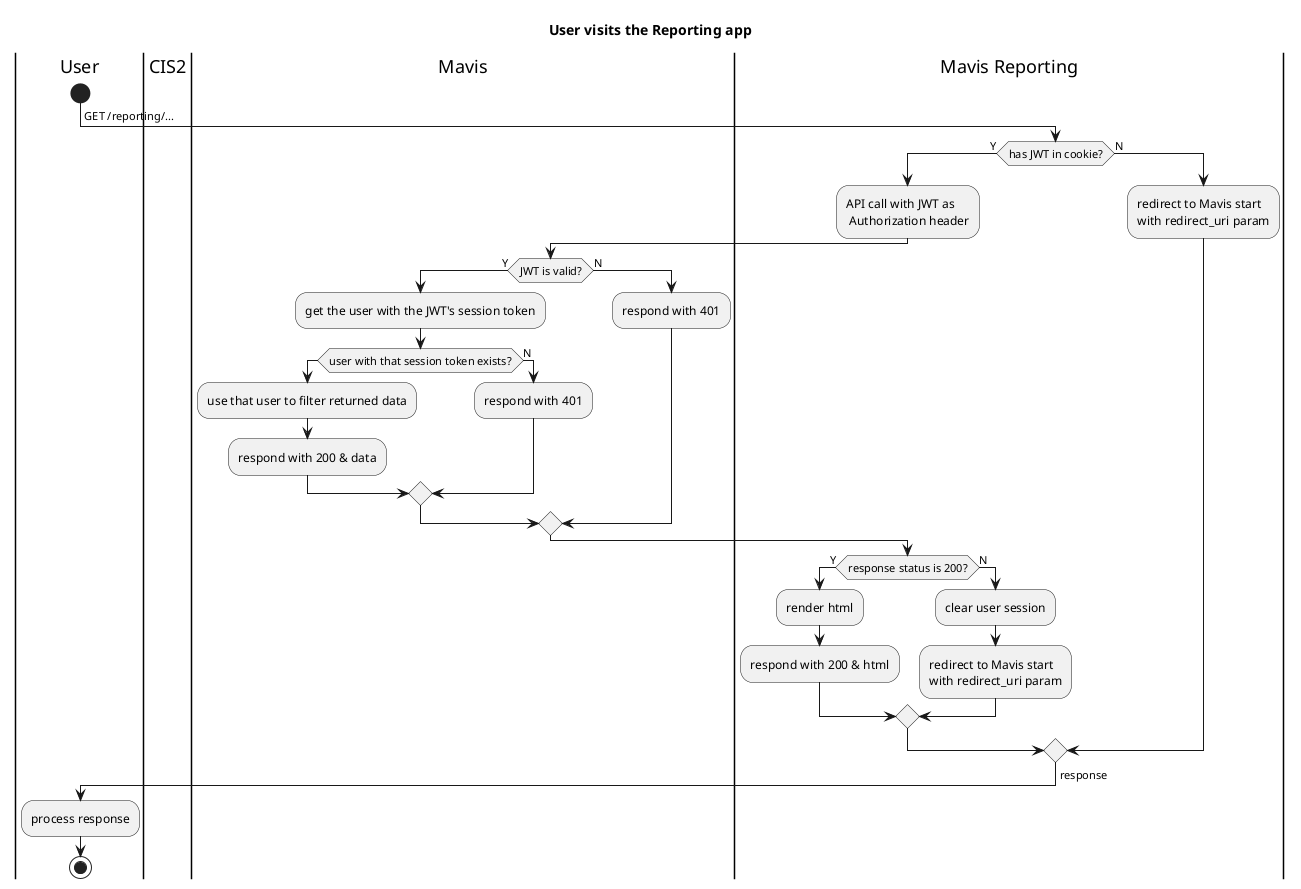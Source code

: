 @startuml
title "User visits the Reporting app"
|User|
|CIS2|
|Mavis|
|Mavis Reporting|
|User|
start
->GET /reporting/...;
|Mavis Reporting|
if (has JWT in cookie?) is (Y) then
    :API call with JWT as \n Authorization header;
    |Mavis|
    if (JWT is valid?) is (Y) then
        :get the user with the JWT's session token;
        if (user with that session token exists?) then
            :use that user to filter returned data;
            :respond with 200 & data;
            |Mavis Reporting|
        else (N)
            |Mavis|
            :respond with 401;
            |Mavis Reporting|
        endif
    else (N)
        |Mavis|
        :respond with 401;
        |Mavis Reporting|
    endif
    if (response status is 200?) is (Y) then
        :render html;
        :respond with 200 & html;
    else (N)
        |Mavis Reporting|
        :clear user session;
        :redirect to Mavis start \nwith redirect_uri param;
    endif
else (N)
    |Mavis Reporting|
    :redirect to Mavis start \nwith redirect_uri param;
    |User|
endif
|Mavis Reporting|
->response;
|User|
:process response;
stop

@enduml
